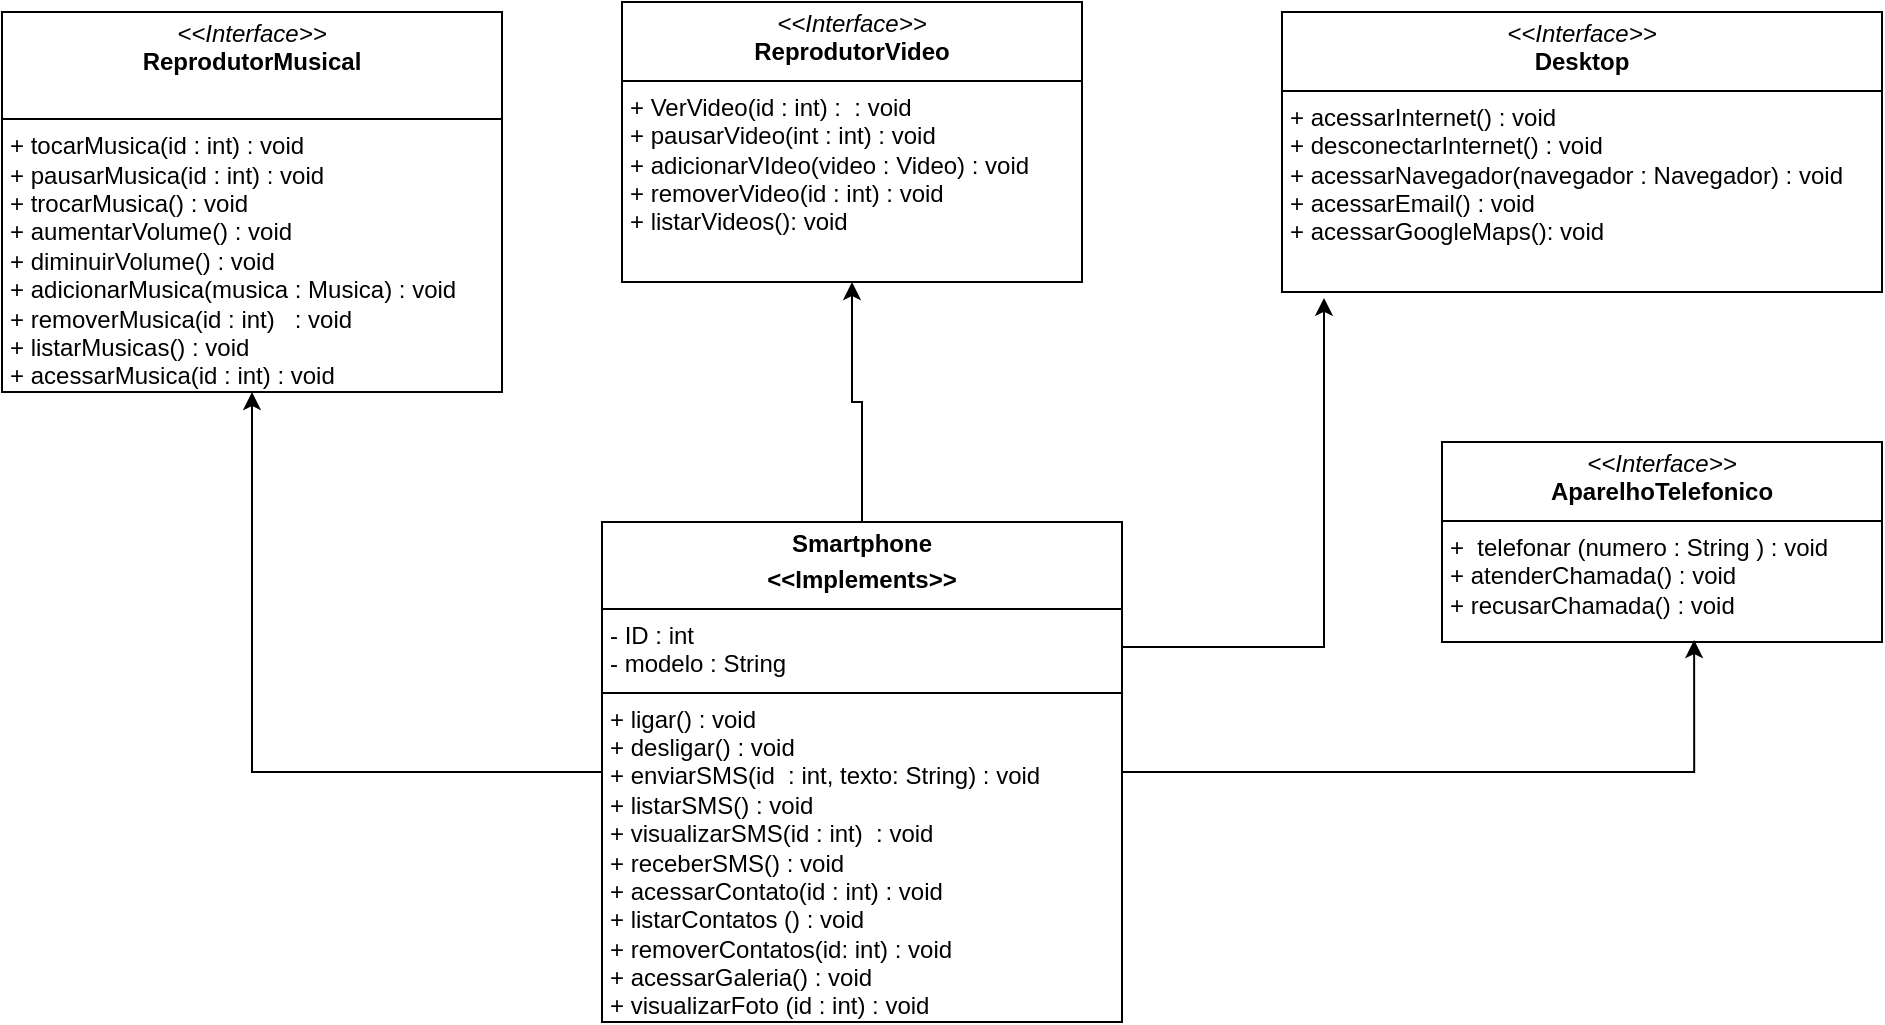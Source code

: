 <mxfile version="26.1.3">
  <diagram name="Página-1" id="zN9N0iIb39luESKFqYf0">
    <mxGraphModel dx="1434" dy="746" grid="1" gridSize="10" guides="1" tooltips="1" connect="1" arrows="1" fold="1" page="1" pageScale="1" pageWidth="827" pageHeight="1169" math="0" shadow="0">
      <root>
        <object label="" modelo="String" id="0">
          <mxCell />
        </object>
        <mxCell id="1" parent="0" />
        <mxCell id="wjJgqRTb_HwGU_f0YKN4-2" style="edgeStyle=orthogonalEdgeStyle;rounded=0;orthogonalLoop=1;jettySize=auto;html=1;exitX=0;exitY=0.5;exitDx=0;exitDy=0;" edge="1" parent="1" source="fImHRE3673AUeFeMs1Ic-6" target="fImHRE3673AUeFeMs1Ic-8">
          <mxGeometry relative="1" as="geometry" />
        </mxCell>
        <mxCell id="wjJgqRTb_HwGU_f0YKN4-8" style="edgeStyle=orthogonalEdgeStyle;rounded=0;orthogonalLoop=1;jettySize=auto;html=1;exitX=0.5;exitY=0;exitDx=0;exitDy=0;entryX=0.5;entryY=1;entryDx=0;entryDy=0;" edge="1" parent="1" source="fImHRE3673AUeFeMs1Ic-6" target="fImHRE3673AUeFeMs1Ic-11">
          <mxGeometry relative="1" as="geometry">
            <mxPoint x="430" y="340" as="targetPoint" />
          </mxGeometry>
        </mxCell>
        <mxCell id="fImHRE3673AUeFeMs1Ic-6" value="&lt;p style=&quot;margin:0px;margin-top:4px;text-align:center;&quot;&gt;&lt;b&gt;Smartphone&lt;/b&gt;&lt;/p&gt;&lt;p style=&quot;margin:0px;margin-top:4px;text-align:center;&quot;&gt;&lt;b&gt;&amp;lt;&amp;lt;Implements&amp;gt;&amp;gt;&lt;/b&gt;&lt;/p&gt;&lt;hr size=&quot;1&quot; style=&quot;border-style:solid;&quot;&gt;&lt;p style=&quot;margin:0px;margin-left:4px;&quot;&gt;- ID : int&lt;/p&gt;&lt;p style=&quot;margin:0px;margin-left:4px;&quot;&gt;&lt;span style=&quot;background-color: transparent; color: light-dark(rgb(0, 0, 0), rgb(255, 255, 255));&quot;&gt;- modelo : String&lt;/span&gt;&lt;/p&gt;&lt;hr size=&quot;1&quot; style=&quot;border-style:solid;&quot;&gt;&lt;p style=&quot;margin:0px;margin-left:4px;&quot;&gt;+ ligar() : void&lt;/p&gt;&lt;p style=&quot;margin:0px;margin-left:4px;&quot;&gt;+ desligar() : void&lt;/p&gt;&lt;p style=&quot;margin: 0px 0px 0px 4px;&quot;&gt;&lt;span style=&quot;background-color: transparent; color: light-dark(rgb(0, 0, 0), rgb(255, 255, 255));&quot;&gt;+ enviarSMS(id&amp;nbsp; : int, texto: String) : void&amp;nbsp;&lt;/span&gt;&lt;/p&gt;&lt;p style=&quot;margin: 0px 0px 0px 4px;&quot;&gt;&lt;span style=&quot;background-color: transparent; color: light-dark(rgb(0, 0, 0), rgb(255, 255, 255));&quot;&gt;+ listarSMS() : void&lt;/span&gt;&lt;/p&gt;&lt;p style=&quot;margin: 0px 0px 0px 4px;&quot;&gt;&lt;span style=&quot;background-color: transparent; color: light-dark(rgb(0, 0, 0), rgb(255, 255, 255));&quot;&gt;+ visualizarSMS(id : int)&amp;nbsp; : void&lt;/span&gt;&lt;/p&gt;&lt;p style=&quot;margin: 0px 0px 0px 4px;&quot;&gt;&lt;span style=&quot;background-color: transparent; color: light-dark(rgb(0, 0, 0), rgb(255, 255, 255));&quot;&gt;+ receberSMS() : void&lt;/span&gt;&lt;/p&gt;&lt;p style=&quot;margin: 0px 0px 0px 4px;&quot;&gt;&lt;span style=&quot;background-color: transparent; color: light-dark(rgb(0, 0, 0), rgb(255, 255, 255));&quot;&gt;+ acessarContato(id : int) : void&amp;nbsp;&lt;/span&gt;&lt;/p&gt;&lt;p style=&quot;margin:0px;margin-left:4px;&quot;&gt;+ listarContatos () : void&lt;/p&gt;&lt;p style=&quot;margin:0px;margin-left:4px;&quot;&gt;+ removerContatos(id: int) : void&lt;/p&gt;&lt;p style=&quot;margin:0px;margin-left:4px;&quot;&gt;+ acessarGaleria() : void&lt;/p&gt;&lt;p style=&quot;margin:0px;margin-left:4px;&quot;&gt;+ visualizarFoto (id : int) : void&lt;/p&gt;" style="verticalAlign=top;align=left;overflow=fill;html=1;whiteSpace=wrap;" parent="1" vertex="1">
          <mxGeometry x="320" y="450" width="260" height="250" as="geometry" />
        </mxCell>
        <mxCell id="fImHRE3673AUeFeMs1Ic-8" value="&lt;p style=&quot;margin:0px;margin-top:4px;text-align:center;&quot;&gt;&lt;i&gt;&amp;lt;&amp;lt;Interface&amp;gt;&amp;gt;&lt;/i&gt;&lt;br&gt;&lt;b&gt;ReprodutorMusical&lt;/b&gt;&lt;/p&gt;&lt;p style=&quot;margin:0px;margin-left:4px;&quot;&gt;&lt;br&gt;&lt;/p&gt;&lt;hr size=&quot;1&quot; style=&quot;border-style:solid;&quot;&gt;&lt;p style=&quot;margin:0px;margin-left:4px;&quot;&gt;+ tocarMusica(id : int) : void&lt;br&gt;+ pausarMusica(id : int) : void&lt;/p&gt;&lt;p style=&quot;margin:0px;margin-left:4px;&quot;&gt;+ trocarMusica() : void&lt;/p&gt;&lt;p style=&quot;margin:0px;margin-left:4px;&quot;&gt;+ aumentarVolume() : void&lt;/p&gt;&lt;p style=&quot;margin:0px;margin-left:4px;&quot;&gt;+ diminuirVolume() : void&lt;/p&gt;&lt;p style=&quot;margin:0px;margin-left:4px;&quot;&gt;+ adicionarMusica(musica : Musica) : void&lt;/p&gt;&lt;p style=&quot;margin:0px;margin-left:4px;&quot;&gt;+ removerMusica(id : int)&amp;nbsp; &amp;nbsp;: void&lt;/p&gt;&lt;p style=&quot;margin:0px;margin-left:4px;&quot;&gt;+ listarMusicas() : void&lt;/p&gt;&lt;p style=&quot;margin:0px;margin-left:4px;&quot;&gt;+ acessarMusica(id : int) : void&lt;/p&gt;" style="verticalAlign=top;align=left;overflow=fill;html=1;whiteSpace=wrap;" parent="1" vertex="1">
          <mxGeometry x="20" y="195" width="250" height="190" as="geometry" />
        </mxCell>
        <mxCell id="fImHRE3673AUeFeMs1Ic-9" value="&lt;p style=&quot;margin:0px;margin-top:4px;text-align:center;&quot;&gt;&lt;i&gt;&amp;lt;&amp;lt;Interface&amp;gt;&amp;gt;&lt;/i&gt;&lt;br&gt;&lt;b&gt;AparelhoTelefonico&lt;/b&gt;&lt;/p&gt;&lt;hr size=&quot;1&quot; style=&quot;border-style:solid;&quot;&gt;&lt;p style=&quot;margin:0px;margin-left:4px;&quot;&gt;&lt;/p&gt;&lt;p style=&quot;margin:0px;margin-left:4px;&quot;&gt;&lt;span style=&quot;background-color: transparent; color: light-dark(rgb(0, 0, 0), rgb(255, 255, 255));&quot;&gt;+&amp;nbsp; telefonar (numero : String ) : void&lt;/span&gt;&lt;br&gt;&lt;/p&gt;&lt;p style=&quot;margin:0px;margin-left:4px;&quot;&gt;&lt;span style=&quot;background-color: transparent; color: light-dark(rgb(0, 0, 0), rgb(255, 255, 255));&quot;&gt;+ atenderChamada() : void&lt;/span&gt;&lt;/p&gt;&lt;p style=&quot;margin:0px;margin-left:4px;&quot;&gt;&lt;span style=&quot;background-color: transparent; color: light-dark(rgb(0, 0, 0), rgb(255, 255, 255));&quot;&gt;+ recusarChamada() : void&lt;/span&gt;&lt;/p&gt;&lt;p style=&quot;margin:0px;margin-left:4px;&quot;&gt;&lt;br&gt;&lt;/p&gt;&lt;p style=&quot;margin:0px;margin-left:4px;&quot;&gt;&lt;br&gt;&lt;/p&gt;" style="verticalAlign=top;align=left;overflow=fill;html=1;whiteSpace=wrap;" parent="1" vertex="1">
          <mxGeometry x="740" y="410" width="220" height="100" as="geometry" />
        </mxCell>
        <mxCell id="fImHRE3673AUeFeMs1Ic-11" value="&lt;p style=&quot;margin:0px;margin-top:4px;text-align:center;&quot;&gt;&lt;i&gt;&amp;lt;&amp;lt;Interface&amp;gt;&amp;gt;&lt;/i&gt;&lt;br&gt;&lt;b&gt;ReprodutorVideo&lt;/b&gt;&lt;/p&gt;&lt;hr size=&quot;1&quot; style=&quot;border-style:solid;&quot;&gt;&lt;p style=&quot;margin:0px;margin-left:4px;&quot;&gt;+ VerVideo(id : int) :&amp;nbsp; : void&lt;/p&gt;&lt;p style=&quot;margin:0px;margin-left:4px;&quot;&gt;+ pausarVideo(int : int) : void&lt;br&gt;+ adicionarVIdeo(video : Video) : void&lt;/p&gt;&lt;p style=&quot;margin:0px;margin-left:4px;&quot;&gt;+ removerVideo(id : int) : void&lt;/p&gt;&lt;p style=&quot;margin:0px;margin-left:4px;&quot;&gt;+ listarVideos(): void&lt;/p&gt;" style="verticalAlign=top;align=left;overflow=fill;html=1;whiteSpace=wrap;" parent="1" vertex="1">
          <mxGeometry x="330" y="190" width="230" height="140" as="geometry" />
        </mxCell>
        <mxCell id="wjJgqRTb_HwGU_f0YKN4-1" value="&lt;p style=&quot;margin:0px;margin-top:4px;text-align:center;&quot;&gt;&lt;i&gt;&amp;lt;&amp;lt;Interface&amp;gt;&amp;gt;&lt;/i&gt;&lt;br&gt;&lt;b&gt;Desktop&lt;/b&gt;&lt;/p&gt;&lt;hr size=&quot;1&quot; style=&quot;border-style:solid;&quot;&gt;&lt;p style=&quot;margin:0px;margin-left:4px;&quot;&gt;+ acessarInternet() : void&lt;/p&gt;&lt;p style=&quot;margin:0px;margin-left:4px;&quot;&gt;+ desconectarInternet() : void&lt;br&gt;+ acessarNavegador(navegador : Navegador) : void&lt;/p&gt;&lt;p style=&quot;margin:0px;margin-left:4px;&quot;&gt;+ acessarEmail() : void&lt;/p&gt;&lt;p style=&quot;margin:0px;margin-left:4px;&quot;&gt;+ acessarGoogleMaps(): void&lt;/p&gt;" style="verticalAlign=top;align=left;overflow=fill;html=1;whiteSpace=wrap;" vertex="1" parent="1">
          <mxGeometry x="660" y="195" width="300" height="140" as="geometry" />
        </mxCell>
        <mxCell id="wjJgqRTb_HwGU_f0YKN4-4" style="edgeStyle=orthogonalEdgeStyle;rounded=0;orthogonalLoop=1;jettySize=auto;html=1;entryX=0.573;entryY=0.99;entryDx=0;entryDy=0;entryPerimeter=0;" edge="1" parent="1" source="fImHRE3673AUeFeMs1Ic-6" target="fImHRE3673AUeFeMs1Ic-9">
          <mxGeometry relative="1" as="geometry" />
        </mxCell>
        <mxCell id="wjJgqRTb_HwGU_f0YKN4-5" style="edgeStyle=orthogonalEdgeStyle;rounded=0;orthogonalLoop=1;jettySize=auto;html=1;exitX=1;exitY=0.25;exitDx=0;exitDy=0;entryX=0.07;entryY=1.021;entryDx=0;entryDy=0;entryPerimeter=0;" edge="1" parent="1" source="fImHRE3673AUeFeMs1Ic-6" target="wjJgqRTb_HwGU_f0YKN4-1">
          <mxGeometry relative="1" as="geometry" />
        </mxCell>
      </root>
    </mxGraphModel>
  </diagram>
</mxfile>
